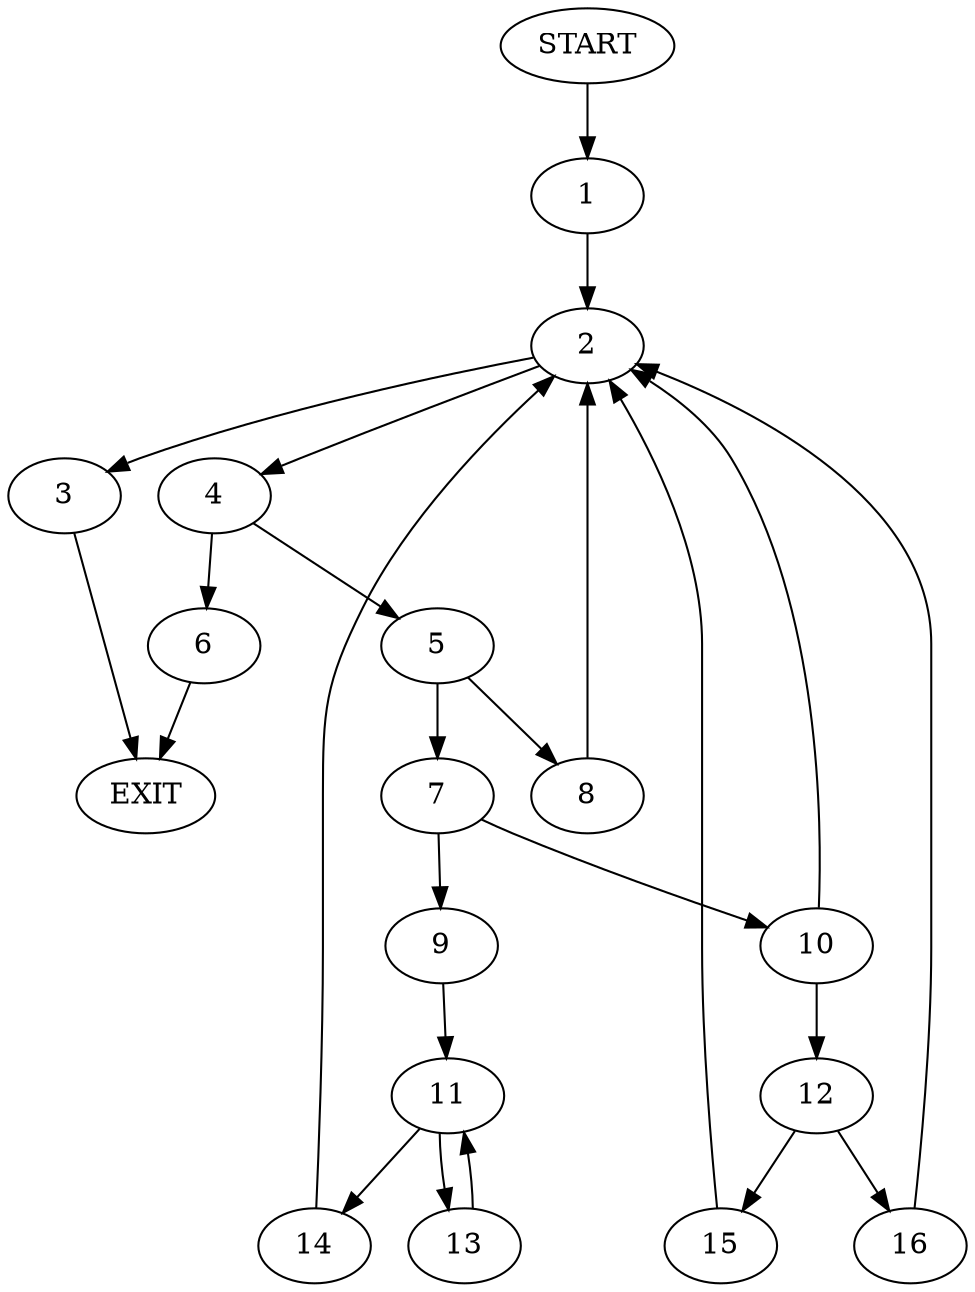digraph {
0 [label="START"]
17 [label="EXIT"]
0 -> 1
1 -> 2
2 -> 3
2 -> 4
4 -> 5
4 -> 6
3 -> 17
6 -> 17
5 -> 7
5 -> 8
8 -> 2
7 -> 9
7 -> 10
9 -> 11
10 -> 12
10 -> 2
11 -> 13
11 -> 14
13 -> 11
14 -> 2
12 -> 15
12 -> 16
15 -> 2
16 -> 2
}
